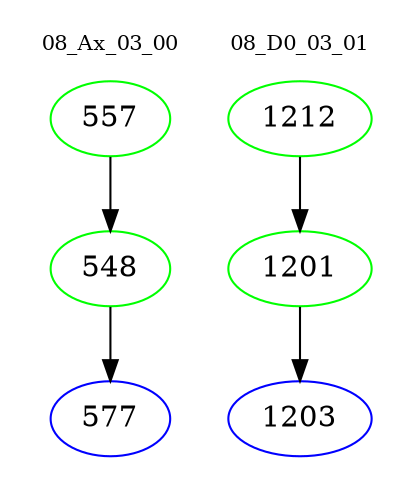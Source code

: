 digraph{
subgraph cluster_0 {
color = white
label = "08_Ax_03_00";
fontsize=10;
T0_557 [label="557", color="green"]
T0_557 -> T0_548 [color="black"]
T0_548 [label="548", color="green"]
T0_548 -> T0_577 [color="black"]
T0_577 [label="577", color="blue"]
}
subgraph cluster_1 {
color = white
label = "08_D0_03_01";
fontsize=10;
T1_1212 [label="1212", color="green"]
T1_1212 -> T1_1201 [color="black"]
T1_1201 [label="1201", color="green"]
T1_1201 -> T1_1203 [color="black"]
T1_1203 [label="1203", color="blue"]
}
}
